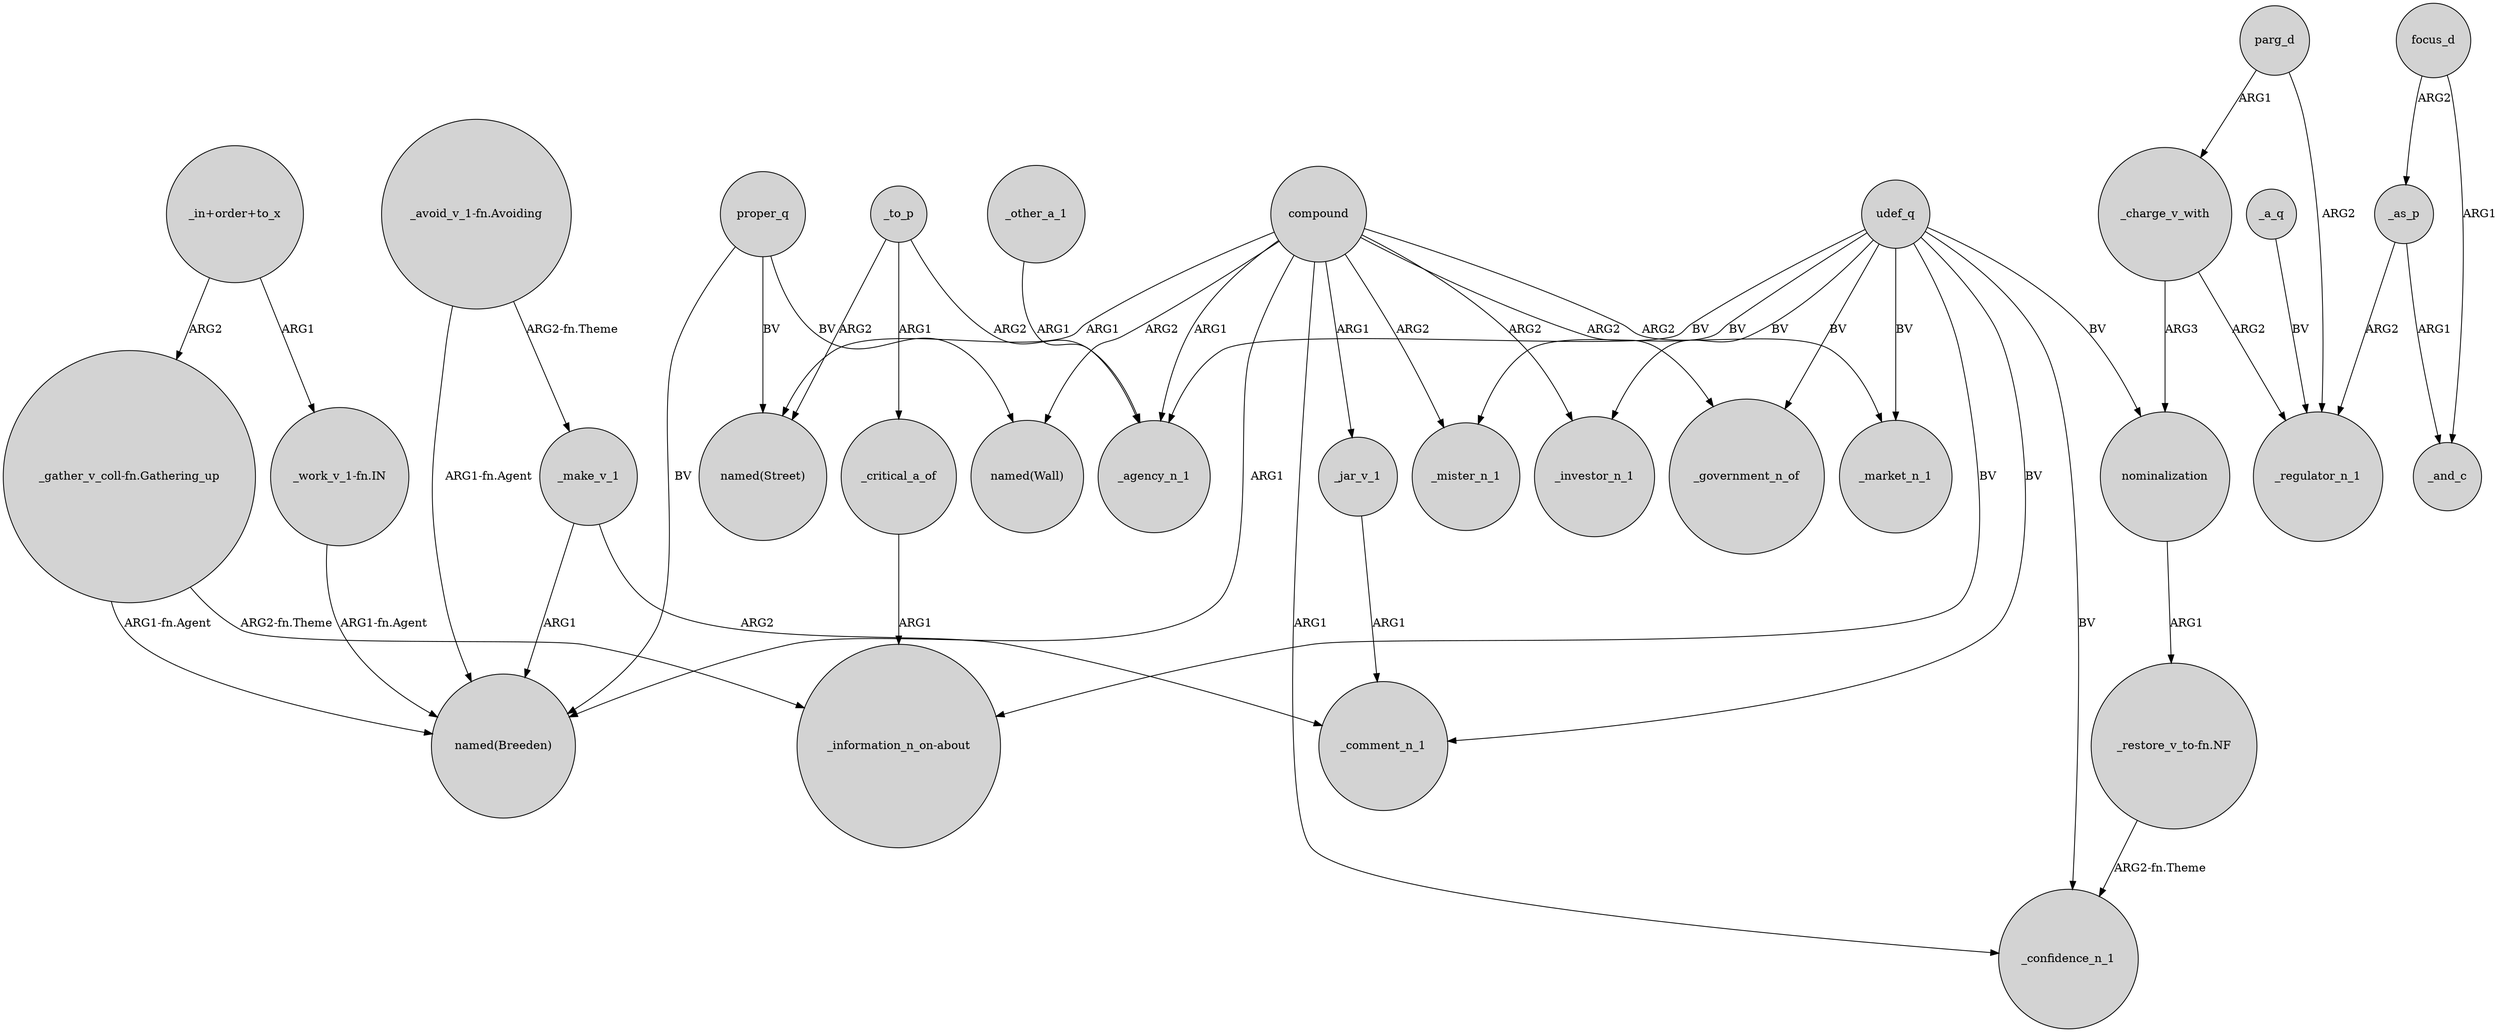 digraph {
	node [shape=circle style=filled]
	compound -> _market_n_1 [label=ARG2]
	compound -> _agency_n_1 [label=ARG1]
	"_in+order+to_x" -> "_work_v_1-fn.IN" [label=ARG1]
	_to_p -> "named(Street)" [label=ARG2]
	nominalization -> "_restore_v_to-fn.NF" [label=ARG1]
	_jar_v_1 -> _comment_n_1 [label=ARG1]
	udef_q -> _investor_n_1 [label=BV]
	compound -> _government_n_of [label=ARG2]
	udef_q -> _government_n_of [label=BV]
	compound -> "named(Street)" [label=ARG1]
	proper_q -> "named(Wall)" [label=BV]
	parg_d -> _regulator_n_1 [label=ARG2]
	compound -> _mister_n_1 [label=ARG2]
	_to_p -> _critical_a_of [label=ARG1]
	_charge_v_with -> _regulator_n_1 [label=ARG2]
	_a_q -> _regulator_n_1 [label=BV]
	focus_d -> _as_p [label=ARG2]
	udef_q -> _mister_n_1 [label=BV]
	compound -> _investor_n_1 [label=ARG2]
	udef_q -> _market_n_1 [label=BV]
	_make_v_1 -> "named(Breeden)" [label=ARG1]
	parg_d -> _charge_v_with [label=ARG1]
	udef_q -> "_information_n_on-about" [label=BV]
	_as_p -> _regulator_n_1 [label=ARG2]
	"_work_v_1-fn.IN" -> "named(Breeden)" [label="ARG1-fn.Agent"]
	proper_q -> "named(Street)" [label=BV]
	udef_q -> _comment_n_1 [label=BV]
	compound -> "named(Wall)" [label=ARG2]
	compound -> _confidence_n_1 [label=ARG1]
	"_gather_v_coll-fn.Gathering_up" -> "_information_n_on-about" [label="ARG2-fn.Theme"]
	"_avoid_v_1-fn.Avoiding" -> "named(Breeden)" [label="ARG1-fn.Agent"]
	udef_q -> _confidence_n_1 [label=BV]
	compound -> _jar_v_1 [label=ARG1]
	"_avoid_v_1-fn.Avoiding" -> _make_v_1 [label="ARG2-fn.Theme"]
	focus_d -> _and_c [label=ARG1]
	"_restore_v_to-fn.NF" -> _confidence_n_1 [label="ARG2-fn.Theme"]
	"_gather_v_coll-fn.Gathering_up" -> "named(Breeden)" [label="ARG1-fn.Agent"]
	_critical_a_of -> "_information_n_on-about" [label=ARG1]
	udef_q -> nominalization [label=BV]
	_charge_v_with -> nominalization [label=ARG3]
	udef_q -> _agency_n_1 [label=BV]
	_other_a_1 -> _agency_n_1 [label=ARG1]
	proper_q -> "named(Breeden)" [label=BV]
	_as_p -> _and_c [label=ARG1]
	compound -> "named(Breeden)" [label=ARG1]
	_to_p -> _agency_n_1 [label=ARG2]
	_make_v_1 -> _comment_n_1 [label=ARG2]
	"_in+order+to_x" -> "_gather_v_coll-fn.Gathering_up" [label=ARG2]
}
